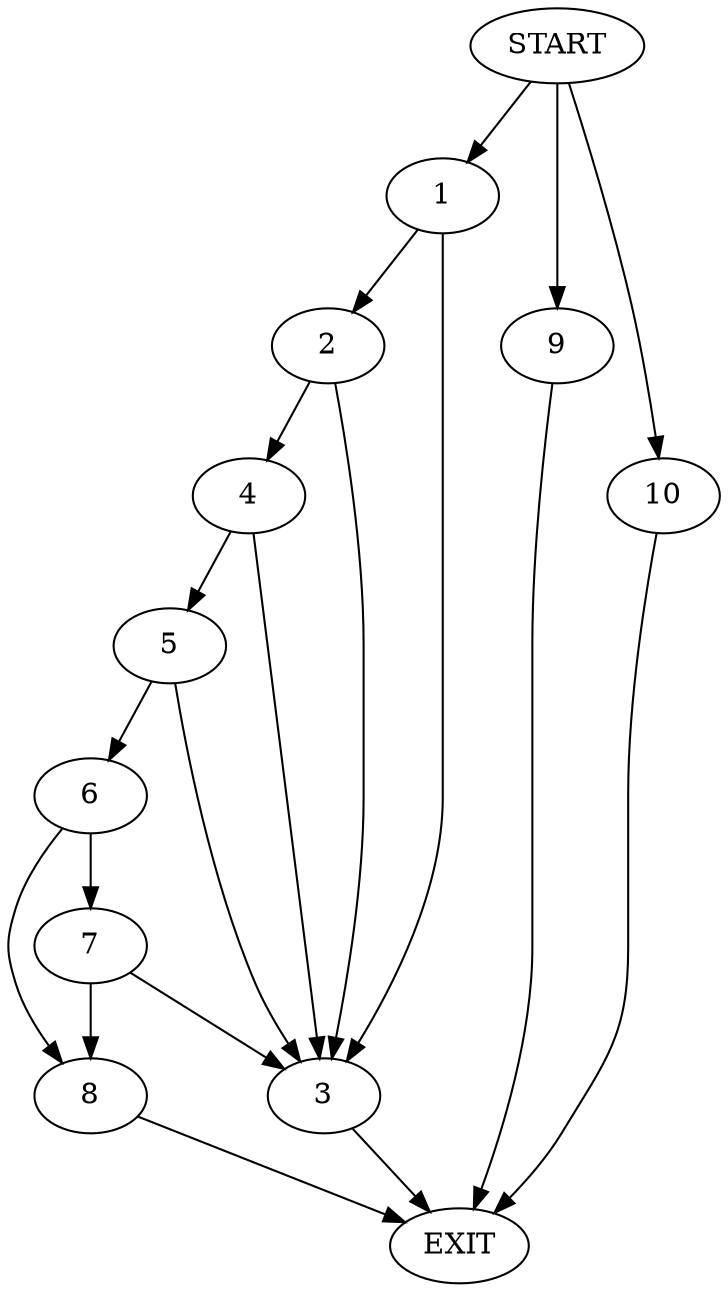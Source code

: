 digraph {
0 [label="START"]
11 [label="EXIT"]
0 -> 1
1 -> 2
1 -> 3
2 -> 3
2 -> 4
3 -> 11
4 -> 3
4 -> 5
5 -> 6
5 -> 3
6 -> 7
6 -> 8
8 -> 11
7 -> 8
7 -> 3
0 -> 9
9 -> 11
0 -> 10
10 -> 11
}
